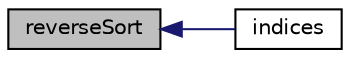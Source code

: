 digraph "reverseSort"
{
  bgcolor="transparent";
  edge [fontname="Helvetica",fontsize="10",labelfontname="Helvetica",labelfontsize="10"];
  node [fontname="Helvetica",fontsize="10",shape=record];
  rankdir="LR";
  Node386 [label="reverseSort",height=0.2,width=0.4,color="black", fillcolor="grey75", style="filled", fontcolor="black"];
  Node386 -> Node387 [dir="back",color="midnightblue",fontsize="10",style="solid",fontname="Helvetica"];
  Node387 [label="indices",height=0.2,width=0.4,color="black",URL="$a27033.html#af7f267d40dff46ea35f042a1480b1442",tooltip="Return non-const access to the sorted indices. Updated every sort. "];
}
